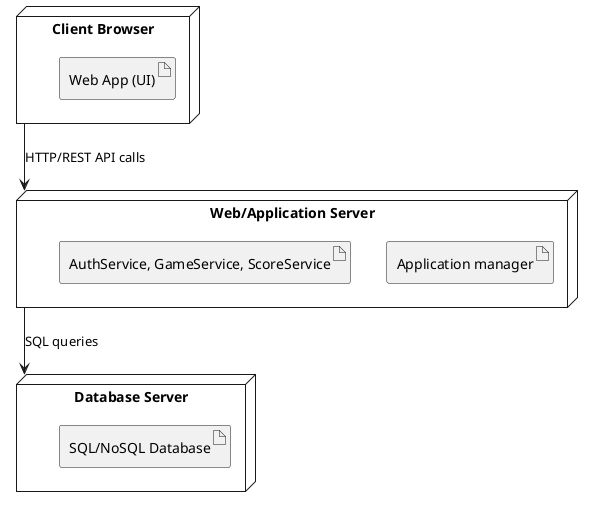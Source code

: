 @startuml
' Define the client node
node "Client Browser" as Client {
  artifact "Web App (UI)" as WebUI
}

' Define the web/application server node
node "Web/Application Server" as AppServer {
  artifact "Application manager" as AppArtifact
  artifact "AuthService, GameService, ScoreService" as ServiceArtifact
}

' Define the database server node
node "Database Server" as DBServer {
  artifact "SQL/NoSQL Database" as Database
}

' Communication between nodes
Client --> AppServer : HTTP/REST API calls
AppServer --> DBServer : SQL queries

' Optional: if using a CI/CD server or Load Balancer, you could add:
'node "Load Balancer" as LB {
'  artifact "LB" as LBArtifact
'}
'LB --> AppServer
@enduml